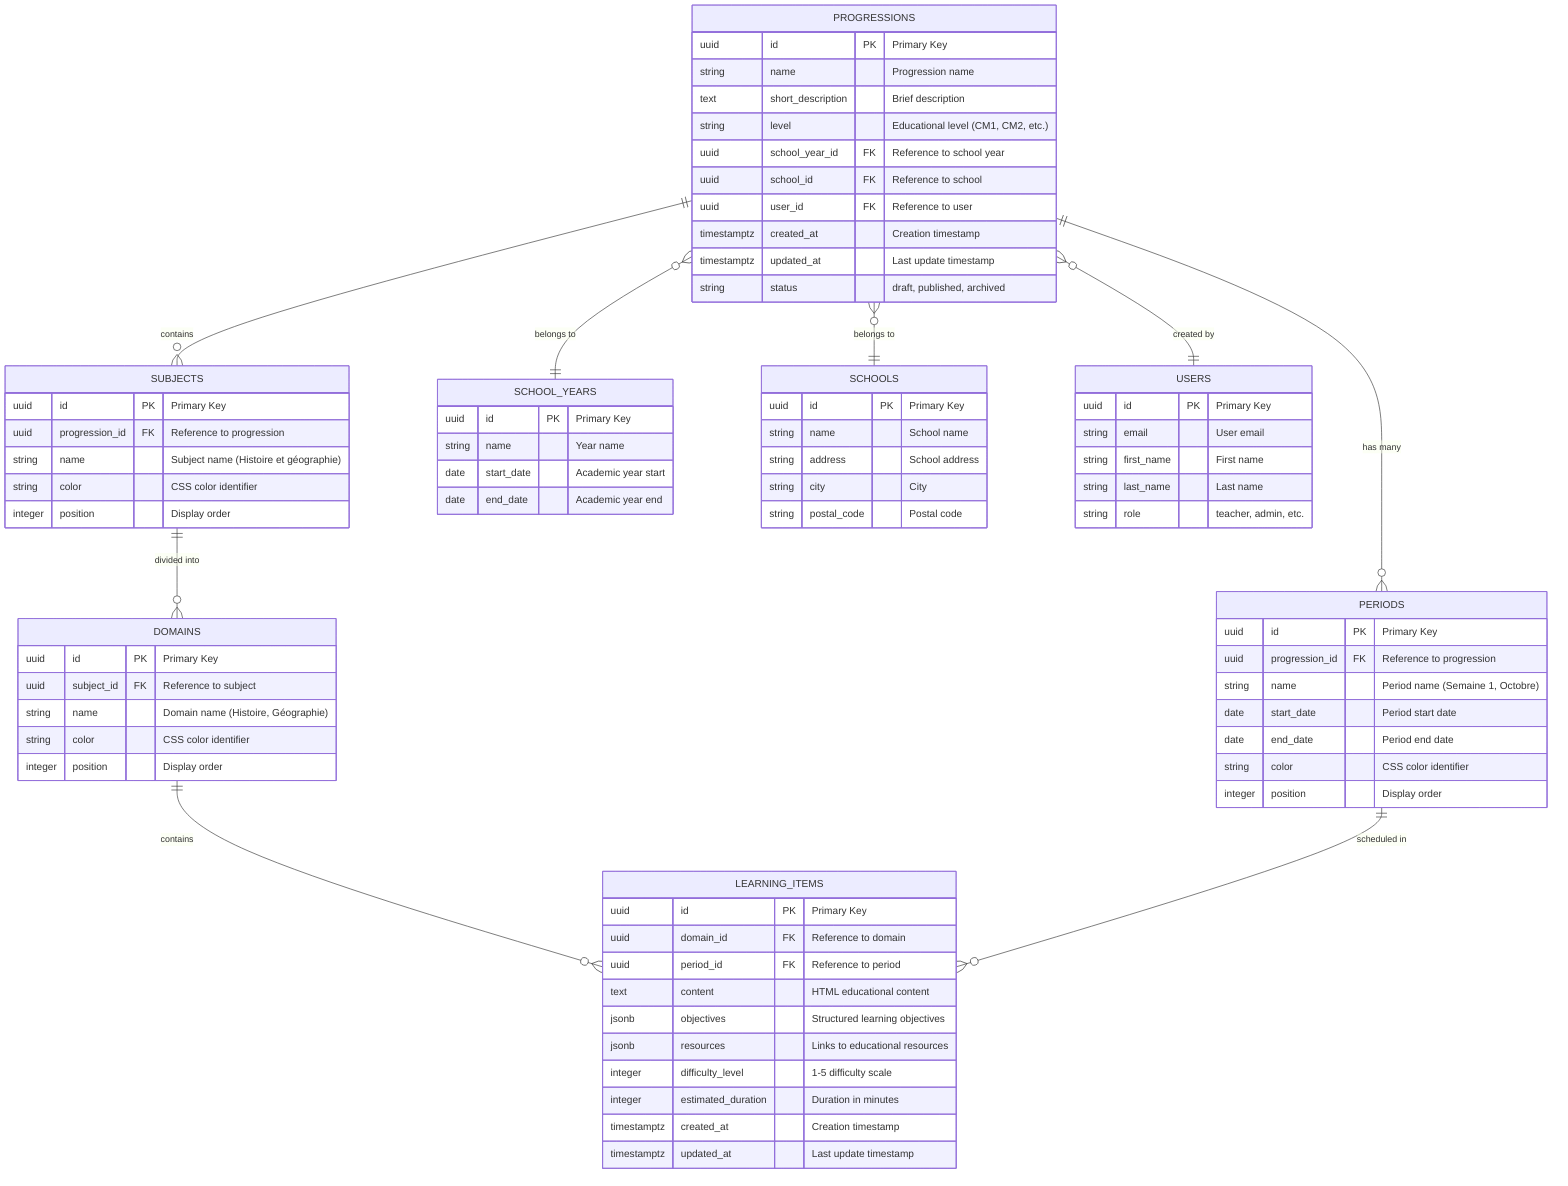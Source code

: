 erDiagram
    PROGRESSIONS {
        uuid id PK "Primary Key"
        string name "Progression name"
        text short_description "Brief description"
        string level "Educational level (CM1, CM2, etc.)"
        uuid school_year_id FK "Reference to school year"
        uuid school_id FK "Reference to school"
        uuid user_id FK "Reference to user"
        timestamptz created_at "Creation timestamp"
        timestamptz updated_at "Last update timestamp"
        string status "draft, published, archived"
    }

    PERIODS {
        uuid id PK "Primary Key"
        uuid progression_id FK "Reference to progression"
        string name "Period name (Semaine 1, Octobre)"
        date start_date "Period start date"
        date end_date "Period end date"
        string color "CSS color identifier"
        integer position "Display order"
    }

    SUBJECTS {
        uuid id PK "Primary Key"
        uuid progression_id FK "Reference to progression"
        string name "Subject name (Histoire et géographie)"
        string color "CSS color identifier"
        integer position "Display order"
    }

    DOMAINS {
        uuid id PK "Primary Key"
        uuid subject_id FK "Reference to subject"
        string name "Domain name (Histoire, Géographie)"
        string color "CSS color identifier"
        integer position "Display order"
    }

    LEARNING_ITEMS {
        uuid id PK "Primary Key"
        uuid domain_id FK "Reference to domain"
        uuid period_id FK "Reference to period"
        text content "HTML educational content"
        jsonb objectives "Structured learning objectives"
        jsonb resources "Links to educational resources"
        integer difficulty_level "1-5 difficulty scale"
        integer estimated_duration "Duration in minutes"
        timestamptz created_at "Creation timestamp"
        timestamptz updated_at "Last update timestamp"
    }

    SCHOOL_YEARS {
        uuid id PK "Primary Key"
        string name "Year name"
        date start_date "Academic year start"
        date end_date "Academic year end"
    }

    SCHOOLS {
        uuid id PK "Primary Key"
        string name "School name"
        string address "School address"
        string city "City"
        string postal_code "Postal code"
    }

    USERS {
        uuid id PK "Primary Key"
        string email "User email"
        string first_name "First name"
        string last_name "Last name"
        string role "teacher, admin, etc."
    }

    %% Relationships
    PROGRESSIONS ||--o{ PERIODS : "has many"
    PROGRESSIONS ||--o{ SUBJECTS : "contains"
    PROGRESSIONS }o--|| SCHOOL_YEARS : "belongs to"
    PROGRESSIONS }o--|| SCHOOLS : "belongs to"
    PROGRESSIONS }o--|| USERS : "created by"
    
    SUBJECTS ||--o{ DOMAINS : "divided into"
    DOMAINS ||--o{ LEARNING_ITEMS : "contains"
    PERIODS ||--o{ LEARNING_ITEMS : "scheduled in"